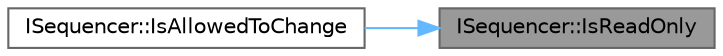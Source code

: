 digraph "ISequencer::IsReadOnly"
{
 // INTERACTIVE_SVG=YES
 // LATEX_PDF_SIZE
  bgcolor="transparent";
  edge [fontname=Helvetica,fontsize=10,labelfontname=Helvetica,labelfontsize=10];
  node [fontname=Helvetica,fontsize=10,shape=box,height=0.2,width=0.4];
  rankdir="RL";
  Node1 [id="Node000001",label="ISequencer::IsReadOnly",height=0.2,width=0.4,color="gray40", fillcolor="grey60", style="filled", fontcolor="black",tooltip="Whether the sequence is read-only."];
  Node1 -> Node2 [id="edge1_Node000001_Node000002",dir="back",color="steelblue1",style="solid",tooltip=" "];
  Node2 [id="Node000002",label="ISequencer::IsAllowedToChange",height=0.2,width=0.4,color="grey40", fillcolor="white", style="filled",URL="$d7/dde/classISequencer.html#a308c17726afd52f103e19509d44e621d",tooltip=" "];
}
